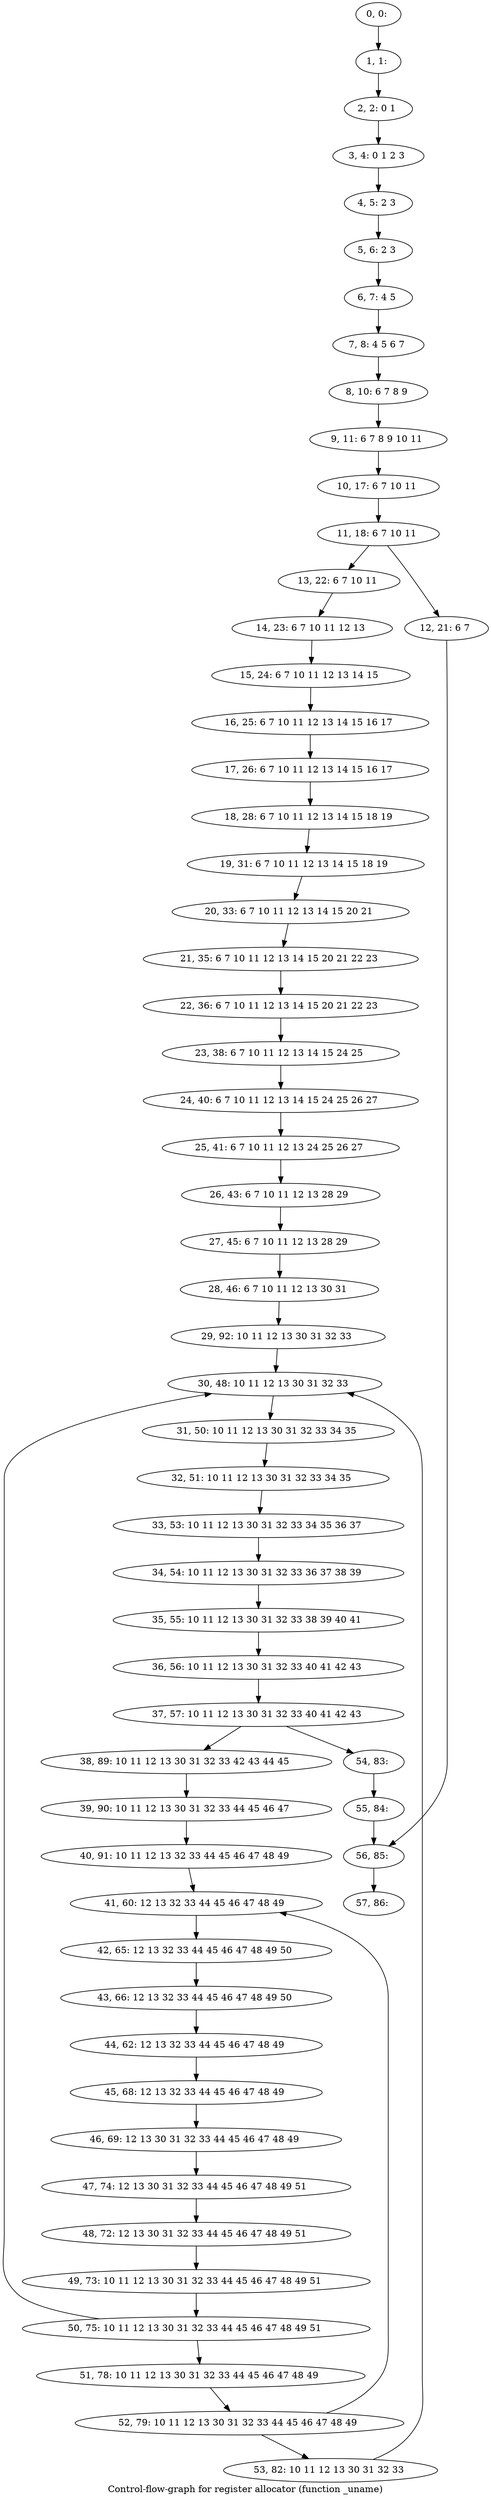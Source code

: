 digraph G {
graph [label="Control-flow-graph for register allocator (function _uname)"]
0[label="0, 0: "];
1[label="1, 1: "];
2[label="2, 2: 0 1 "];
3[label="3, 4: 0 1 2 3 "];
4[label="4, 5: 2 3 "];
5[label="5, 6: 2 3 "];
6[label="6, 7: 4 5 "];
7[label="7, 8: 4 5 6 7 "];
8[label="8, 10: 6 7 8 9 "];
9[label="9, 11: 6 7 8 9 10 11 "];
10[label="10, 17: 6 7 10 11 "];
11[label="11, 18: 6 7 10 11 "];
12[label="12, 21: 6 7 "];
13[label="13, 22: 6 7 10 11 "];
14[label="14, 23: 6 7 10 11 12 13 "];
15[label="15, 24: 6 7 10 11 12 13 14 15 "];
16[label="16, 25: 6 7 10 11 12 13 14 15 16 17 "];
17[label="17, 26: 6 7 10 11 12 13 14 15 16 17 "];
18[label="18, 28: 6 7 10 11 12 13 14 15 18 19 "];
19[label="19, 31: 6 7 10 11 12 13 14 15 18 19 "];
20[label="20, 33: 6 7 10 11 12 13 14 15 20 21 "];
21[label="21, 35: 6 7 10 11 12 13 14 15 20 21 22 23 "];
22[label="22, 36: 6 7 10 11 12 13 14 15 20 21 22 23 "];
23[label="23, 38: 6 7 10 11 12 13 14 15 24 25 "];
24[label="24, 40: 6 7 10 11 12 13 14 15 24 25 26 27 "];
25[label="25, 41: 6 7 10 11 12 13 24 25 26 27 "];
26[label="26, 43: 6 7 10 11 12 13 28 29 "];
27[label="27, 45: 6 7 10 11 12 13 28 29 "];
28[label="28, 46: 6 7 10 11 12 13 30 31 "];
29[label="29, 92: 10 11 12 13 30 31 32 33 "];
30[label="30, 48: 10 11 12 13 30 31 32 33 "];
31[label="31, 50: 10 11 12 13 30 31 32 33 34 35 "];
32[label="32, 51: 10 11 12 13 30 31 32 33 34 35 "];
33[label="33, 53: 10 11 12 13 30 31 32 33 34 35 36 37 "];
34[label="34, 54: 10 11 12 13 30 31 32 33 36 37 38 39 "];
35[label="35, 55: 10 11 12 13 30 31 32 33 38 39 40 41 "];
36[label="36, 56: 10 11 12 13 30 31 32 33 40 41 42 43 "];
37[label="37, 57: 10 11 12 13 30 31 32 33 40 41 42 43 "];
38[label="38, 89: 10 11 12 13 30 31 32 33 42 43 44 45 "];
39[label="39, 90: 10 11 12 13 30 31 32 33 44 45 46 47 "];
40[label="40, 91: 10 11 12 13 32 33 44 45 46 47 48 49 "];
41[label="41, 60: 12 13 32 33 44 45 46 47 48 49 "];
42[label="42, 65: 12 13 32 33 44 45 46 47 48 49 50 "];
43[label="43, 66: 12 13 32 33 44 45 46 47 48 49 50 "];
44[label="44, 62: 12 13 32 33 44 45 46 47 48 49 "];
45[label="45, 68: 12 13 32 33 44 45 46 47 48 49 "];
46[label="46, 69: 12 13 30 31 32 33 44 45 46 47 48 49 "];
47[label="47, 74: 12 13 30 31 32 33 44 45 46 47 48 49 51 "];
48[label="48, 72: 12 13 30 31 32 33 44 45 46 47 48 49 51 "];
49[label="49, 73: 10 11 12 13 30 31 32 33 44 45 46 47 48 49 51 "];
50[label="50, 75: 10 11 12 13 30 31 32 33 44 45 46 47 48 49 51 "];
51[label="51, 78: 10 11 12 13 30 31 32 33 44 45 46 47 48 49 "];
52[label="52, 79: 10 11 12 13 30 31 32 33 44 45 46 47 48 49 "];
53[label="53, 82: 10 11 12 13 30 31 32 33 "];
54[label="54, 83: "];
55[label="55, 84: "];
56[label="56, 85: "];
57[label="57, 86: "];
0->1 ;
1->2 ;
2->3 ;
3->4 ;
4->5 ;
5->6 ;
6->7 ;
7->8 ;
8->9 ;
9->10 ;
10->11 ;
11->12 ;
11->13 ;
12->56 ;
13->14 ;
14->15 ;
15->16 ;
16->17 ;
17->18 ;
18->19 ;
19->20 ;
20->21 ;
21->22 ;
22->23 ;
23->24 ;
24->25 ;
25->26 ;
26->27 ;
27->28 ;
28->29 ;
29->30 ;
30->31 ;
31->32 ;
32->33 ;
33->34 ;
34->35 ;
35->36 ;
36->37 ;
37->38 ;
37->54 ;
38->39 ;
39->40 ;
40->41 ;
41->42 ;
42->43 ;
43->44 ;
44->45 ;
45->46 ;
46->47 ;
47->48 ;
48->49 ;
49->50 ;
50->51 ;
50->30 ;
51->52 ;
52->53 ;
52->41 ;
53->30 ;
54->55 ;
55->56 ;
56->57 ;
}
